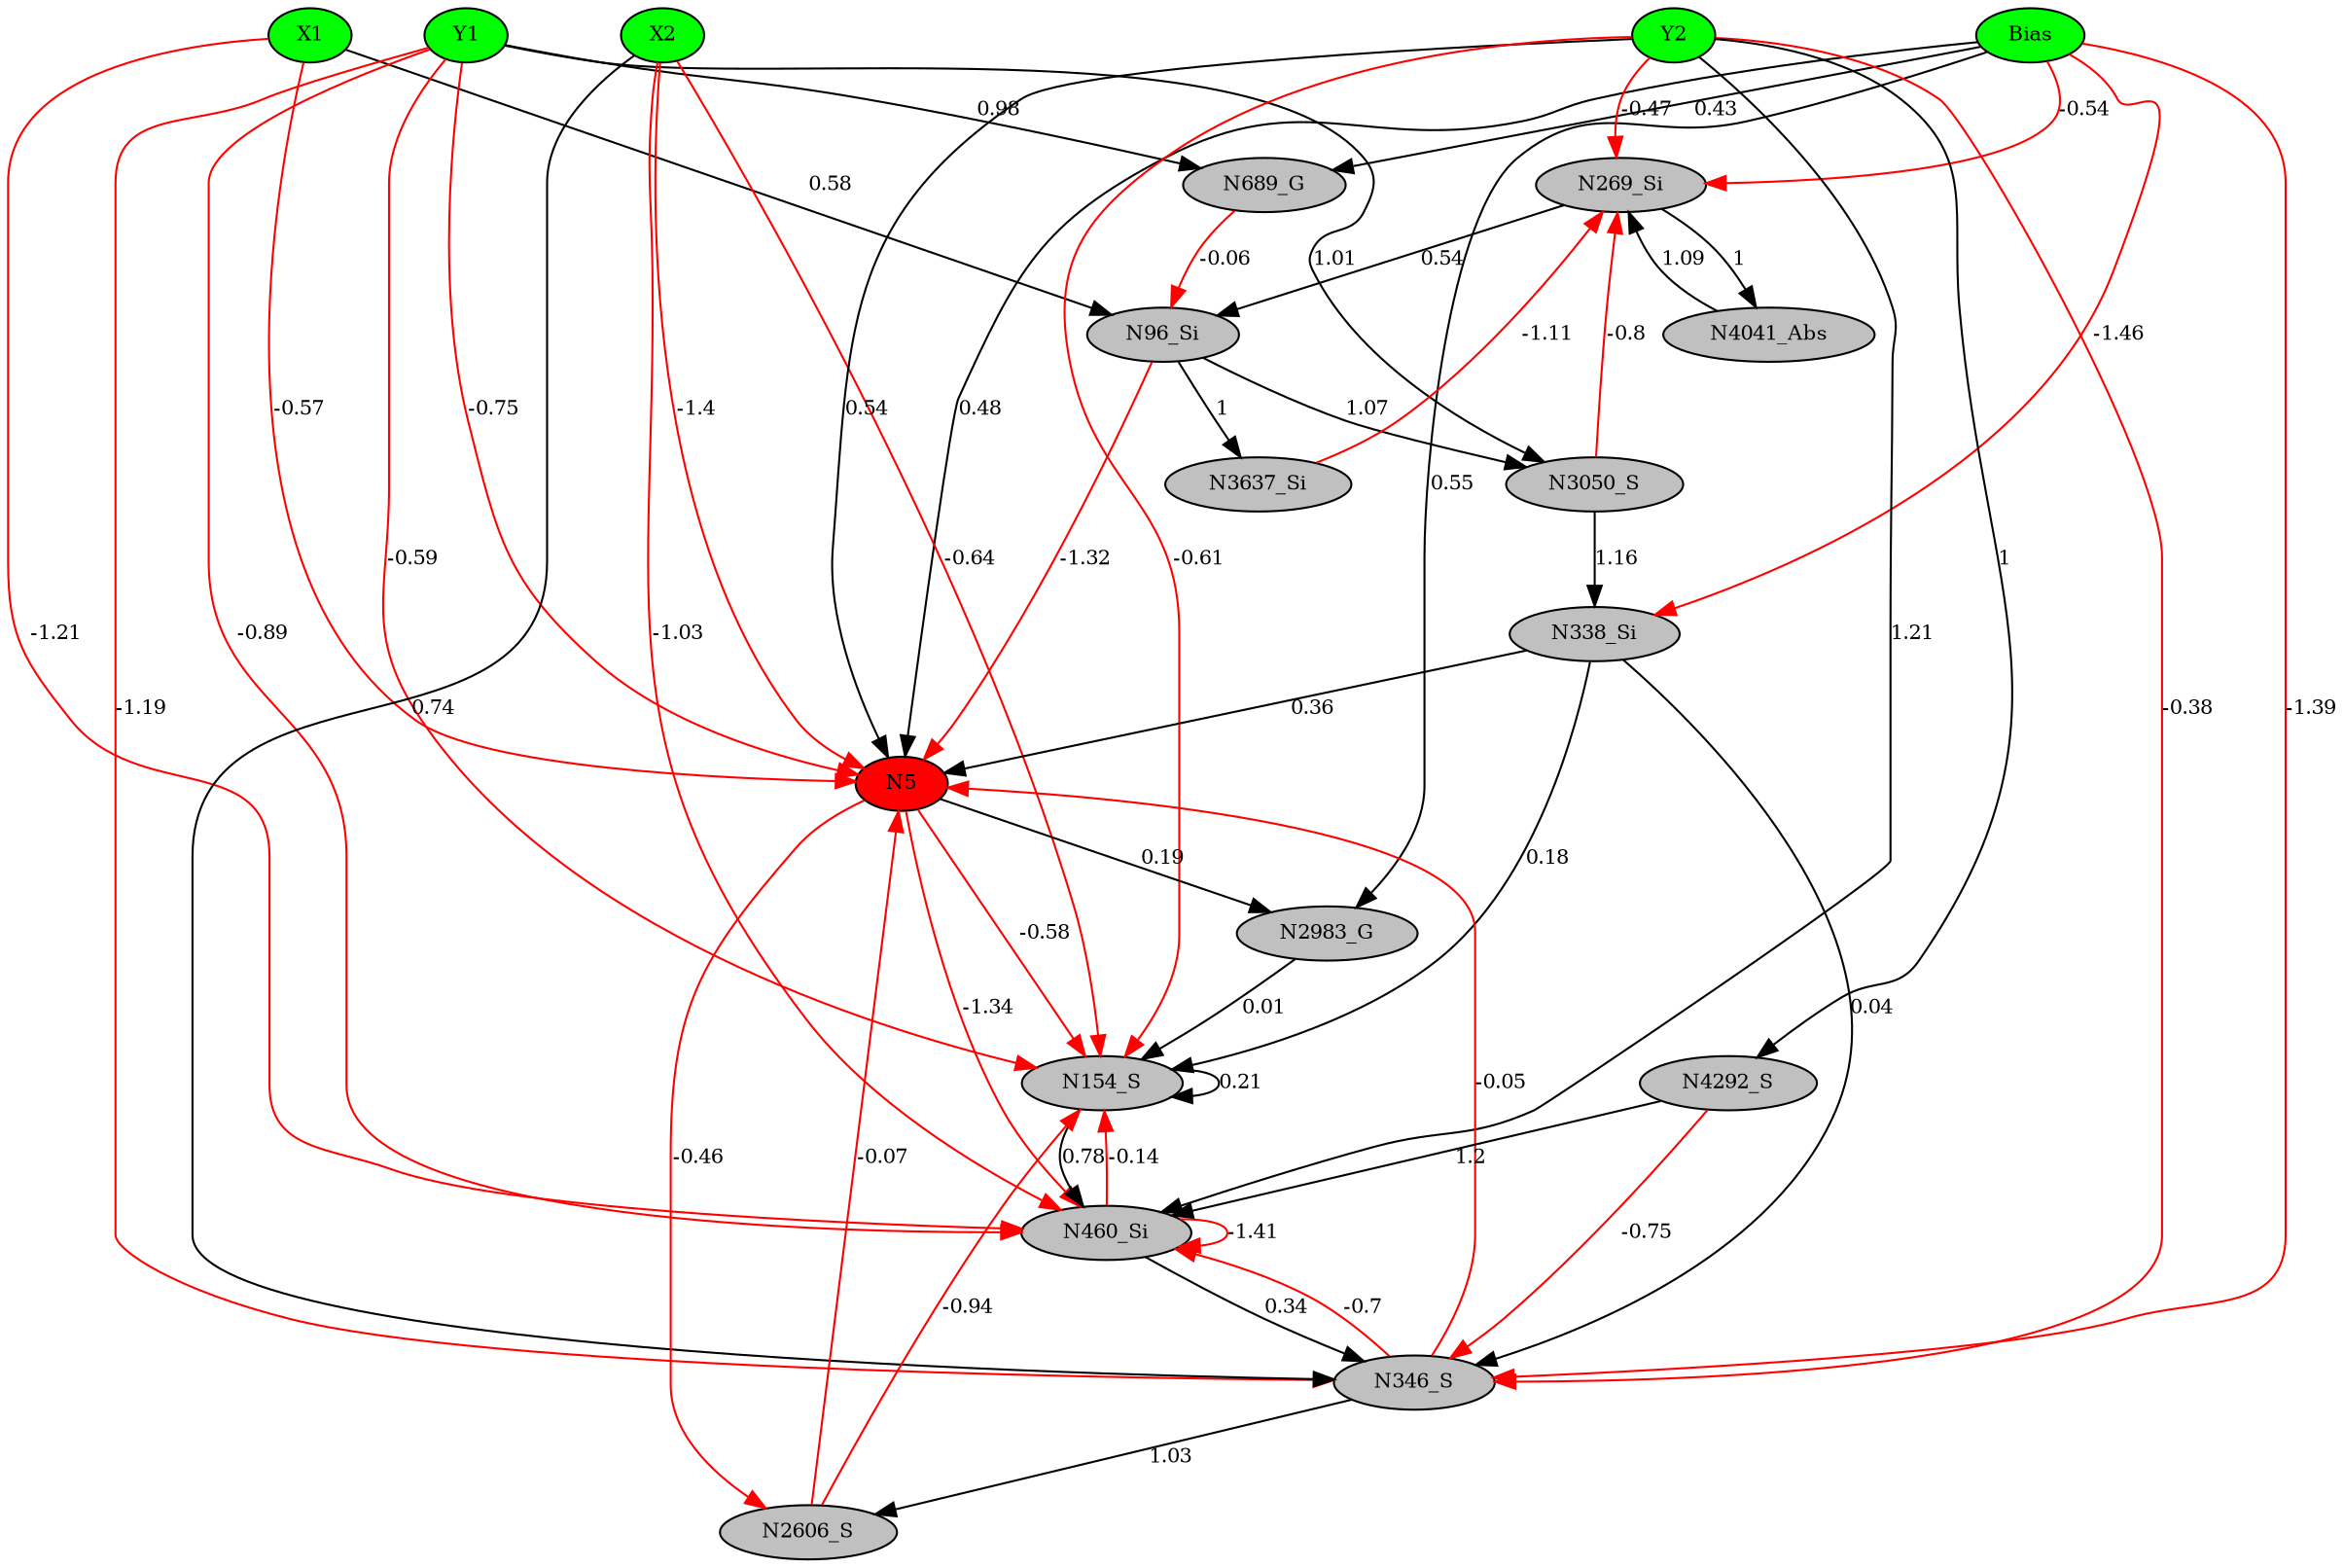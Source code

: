 digraph g { 
N0 [shape=ellipse, label=Bias,fontsize=10,height=0.1,width=0.1,style=filled,fillcolor=green]
N1[shape=ellipse label=X1,fontsize=10,height=0.1,width=0.1,style=filled,fillcolor=green]
N2[shape=ellipse label=Y1,fontsize=10,height=0.1,width=0.1,style=filled,fillcolor=green]
N3[shape=ellipse label=X2,fontsize=10,height=0.1,width=0.1,style=filled,fillcolor=green]
N4[shape=ellipse label=Y2,fontsize=10,height=0.1,width=0.1,style=filled,fillcolor=green]
N5[shape=ellipse,fontsize = 10, height = 0.1, width = 0.1, style = filled, fillcolor = red]
N96[shape=ellipse, label=N96_Si,fontsize=10,height=0.1,width=0.1,style=filled,fillcolor=gray]
N154[shape=ellipse, label=N154_S,fontsize=10,height=0.1,width=0.1,style=filled,fillcolor=gray]
N269[shape=ellipse, label=N269_Si,fontsize=10,height=0.1,width=0.1,style=filled,fillcolor=gray]
N338[shape=ellipse, label=N338_Si,fontsize=10,height=0.1,width=0.1,style=filled,fillcolor=gray]
N346[shape=ellipse, label=N346_S,fontsize=10,height=0.1,width=0.1,style=filled,fillcolor=gray]
N460[shape=ellipse, label=N460_Si,fontsize=10,height=0.1,width=0.1,style=filled,fillcolor=gray]
N689[shape=ellipse, label=N689_G,fontsize=10,height=0.1,width=0.1,style=filled,fillcolor=gray]
N2606[shape=ellipse, label=N2606_S,fontsize=10,height=0.1,width=0.1,style=filled,fillcolor=gray]
N2983[shape=ellipse, label=N2983_G,fontsize=10,height=0.1,width=0.1,style=filled,fillcolor=gray]
N3050[shape=ellipse, label=N3050_S,fontsize=10,height=0.1,width=0.1,style=filled,fillcolor=gray]
N3637[shape=ellipse, label=N3637_Si,fontsize=10,height=0.1,width=0.1,style=filled,fillcolor=gray]
N4041[shape=ellipse, label=N4041_Abs,fontsize=10,height=0.1,width=0.1,style=filled,fillcolor=gray]
N4292[shape=ellipse, label=N4292_S,fontsize=10,height=0.1,width=0.1,style=filled,fillcolor=gray]
N0 -> N5 [color=black] [ label=0.48,fontsize=10]
N1 -> N5 [color=red] [arrowType=inv][ label=-0.57,fontsize=10]
N2 -> N5 [color=red] [arrowType=inv][ label=-0.75,fontsize=10]
N3 -> N5 [color=red] [arrowType=inv][ label=-1.4,fontsize=10]
N4 -> N5 [color=black] [ label=0.54,fontsize=10]
N1 -> N96 [color=black] [ label=0.58,fontsize=10]
N96 -> N5 [color=red] [arrowType=inv][ label=-1.32,fontsize=10]
N2 -> N154 [color=red] [arrowType=inv][ label=-0.59,fontsize=10]
N4 -> N269 [color=red] [arrowType=inv][ label=-0.47,fontsize=10]
N269 -> N96 [color=black] [ label=0.54,fontsize=10]
N0 -> N338 [color=red] [arrowType=inv][ label=-1.46,fontsize=10]
N338 -> N5 [color=black] [ label=0.36,fontsize=10]
N346 -> N5 [color=red] [arrowType=inv][ label=-0.05,fontsize=10]
N154 -> N460 [color=black] [ label=0.78,fontsize=10]
N460 -> N346 [color=black] [ label=0.34,fontsize=10]
N2 -> N689 [color=black] [ label=0.98,fontsize=10]
N689 -> N96 [color=red] [arrowType=inv][ label=-0.06,fontsize=10]
N460 -> N460 [color=red] [arrowType=inv][ label=-1.41,fontsize=10]
N0 -> N346 [color=red] [arrowType=inv][ label=-1.39,fontsize=10]
N460 -> N154 [color=red] [arrowType=inv][ label=-0.14,fontsize=10]
N3 -> N460 [color=red] [arrowType=inv][ label=-1.03,fontsize=10]
N0 -> N269 [color=red] [arrowType=inv][ label=-0.54,fontsize=10]
N5 -> N460 [color=red] [arrowType=inv][ label=-1.34,fontsize=10]
N1 -> N460 [color=red] [arrowType=inv][ label=-1.21,fontsize=10]
N346 -> N460 [color=red] [arrowType=inv][ label=-0.7,fontsize=10]
N2 -> N460 [color=red] [arrowType=inv][ label=-0.89,fontsize=10]
N2 -> N346 [color=red] [arrowType=inv][ label=-1.19,fontsize=10]
N154 -> N154 [color=black] [ label=0.21,fontsize=10]
N0 -> N689 [color=black] [ label=0.43,fontsize=10]
N4 -> N346 [color=red] [arrowType=inv][ label=-0.38,fontsize=10]
N4 -> N460 [color=black] [ label=1.21,fontsize=10]
N3 -> N346 [color=black] [ label=0.74,fontsize=10]
N4 -> N154 [color=red] [arrowType=inv][ label=-0.61,fontsize=10]
N346 -> N2606 [color=black] [ label=1.03,fontsize=10]
N2606 -> N154 [color=red] [arrowType=inv][ label=-0.94,fontsize=10]
N5 -> N2606 [color=red] [arrowType=inv][ label=-0.46,fontsize=10]
N3 -> N154 [color=red] [arrowType=inv][ label=-0.64,fontsize=10]
N0 -> N2983 [color=black] [ label=0.55,fontsize=10]
N2983 -> N154 [color=black] [ label=0.01,fontsize=10]
N2 -> N3050 [color=black] [ label=1.01,fontsize=10]
N3050 -> N269 [color=red] [arrowType=inv][ label=-0.8,fontsize=10]
N5 -> N2983 [color=black] [ label=0.19,fontsize=10]
N5 -> N154 [color=red] [arrowType=inv][ label=-0.58,fontsize=10]
N96 -> N3637 [color=black] [ label=1,fontsize=10]
N3637 -> N269 [color=red] [arrowType=inv][ label=-1.11,fontsize=10]
N2606 -> N5 [color=red] [arrowType=inv][ label=-0.07,fontsize=10]
N3050 -> N338 [color=black] [ label=1.16,fontsize=10]
N269 -> N4041 [color=black] [ label=1,fontsize=10]
N4041 -> N269 [color=black] [ label=1.09,fontsize=10]
N4 -> N4292 [color=black] [ label=1,fontsize=10]
N4292 -> N460 [color=black] [ label=1.2,fontsize=10]
N338 -> N154 [color=black] [ label=0.18,fontsize=10]
N4292 -> N346 [color=red] [arrowType=inv][ label=-0.75,fontsize=10]
N338 -> N346 [color=black] [ label=0.04,fontsize=10]
N96 -> N3050 [color=black] [ label=1.07,fontsize=10]
 { rank=same; 
N5
 } 
 { rank=same; 
N1 ->N2 ->N3 ->N4 ->N0 [style=invis]
 } 
}
